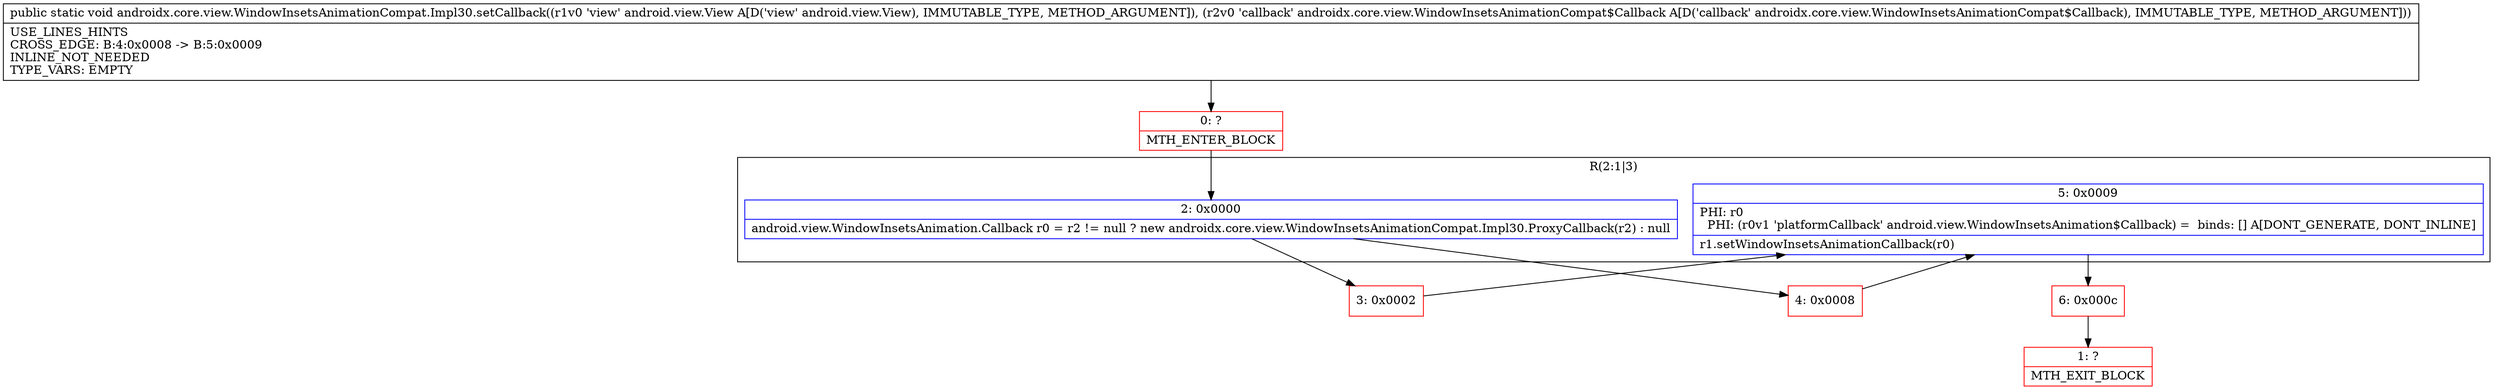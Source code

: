 digraph "CFG forandroidx.core.view.WindowInsetsAnimationCompat.Impl30.setCallback(Landroid\/view\/View;Landroidx\/core\/view\/WindowInsetsAnimationCompat$Callback;)V" {
subgraph cluster_Region_1182623593 {
label = "R(2:1|3)";
node [shape=record,color=blue];
Node_2 [shape=record,label="{2\:\ 0x0000|android.view.WindowInsetsAnimation.Callback r0 = r2 != null ? new androidx.core.view.WindowInsetsAnimationCompat.Impl30.ProxyCallback(r2) : null\l}"];
Node_5 [shape=record,label="{5\:\ 0x0009|PHI: r0 \l  PHI: (r0v1 'platformCallback' android.view.WindowInsetsAnimation$Callback) =  binds: [] A[DONT_GENERATE, DONT_INLINE]\l|r1.setWindowInsetsAnimationCallback(r0)\l}"];
}
Node_0 [shape=record,color=red,label="{0\:\ ?|MTH_ENTER_BLOCK\l}"];
Node_3 [shape=record,color=red,label="{3\:\ 0x0002}"];
Node_6 [shape=record,color=red,label="{6\:\ 0x000c}"];
Node_1 [shape=record,color=red,label="{1\:\ ?|MTH_EXIT_BLOCK\l}"];
Node_4 [shape=record,color=red,label="{4\:\ 0x0008}"];
MethodNode[shape=record,label="{public static void androidx.core.view.WindowInsetsAnimationCompat.Impl30.setCallback((r1v0 'view' android.view.View A[D('view' android.view.View), IMMUTABLE_TYPE, METHOD_ARGUMENT]), (r2v0 'callback' androidx.core.view.WindowInsetsAnimationCompat$Callback A[D('callback' androidx.core.view.WindowInsetsAnimationCompat$Callback), IMMUTABLE_TYPE, METHOD_ARGUMENT]))  | USE_LINES_HINTS\lCROSS_EDGE: B:4:0x0008 \-\> B:5:0x0009\lINLINE_NOT_NEEDED\lTYPE_VARS: EMPTY\l}"];
MethodNode -> Node_0;Node_2 -> Node_3;
Node_2 -> Node_4;
Node_5 -> Node_6;
Node_0 -> Node_2;
Node_3 -> Node_5;
Node_6 -> Node_1;
Node_4 -> Node_5;
}

